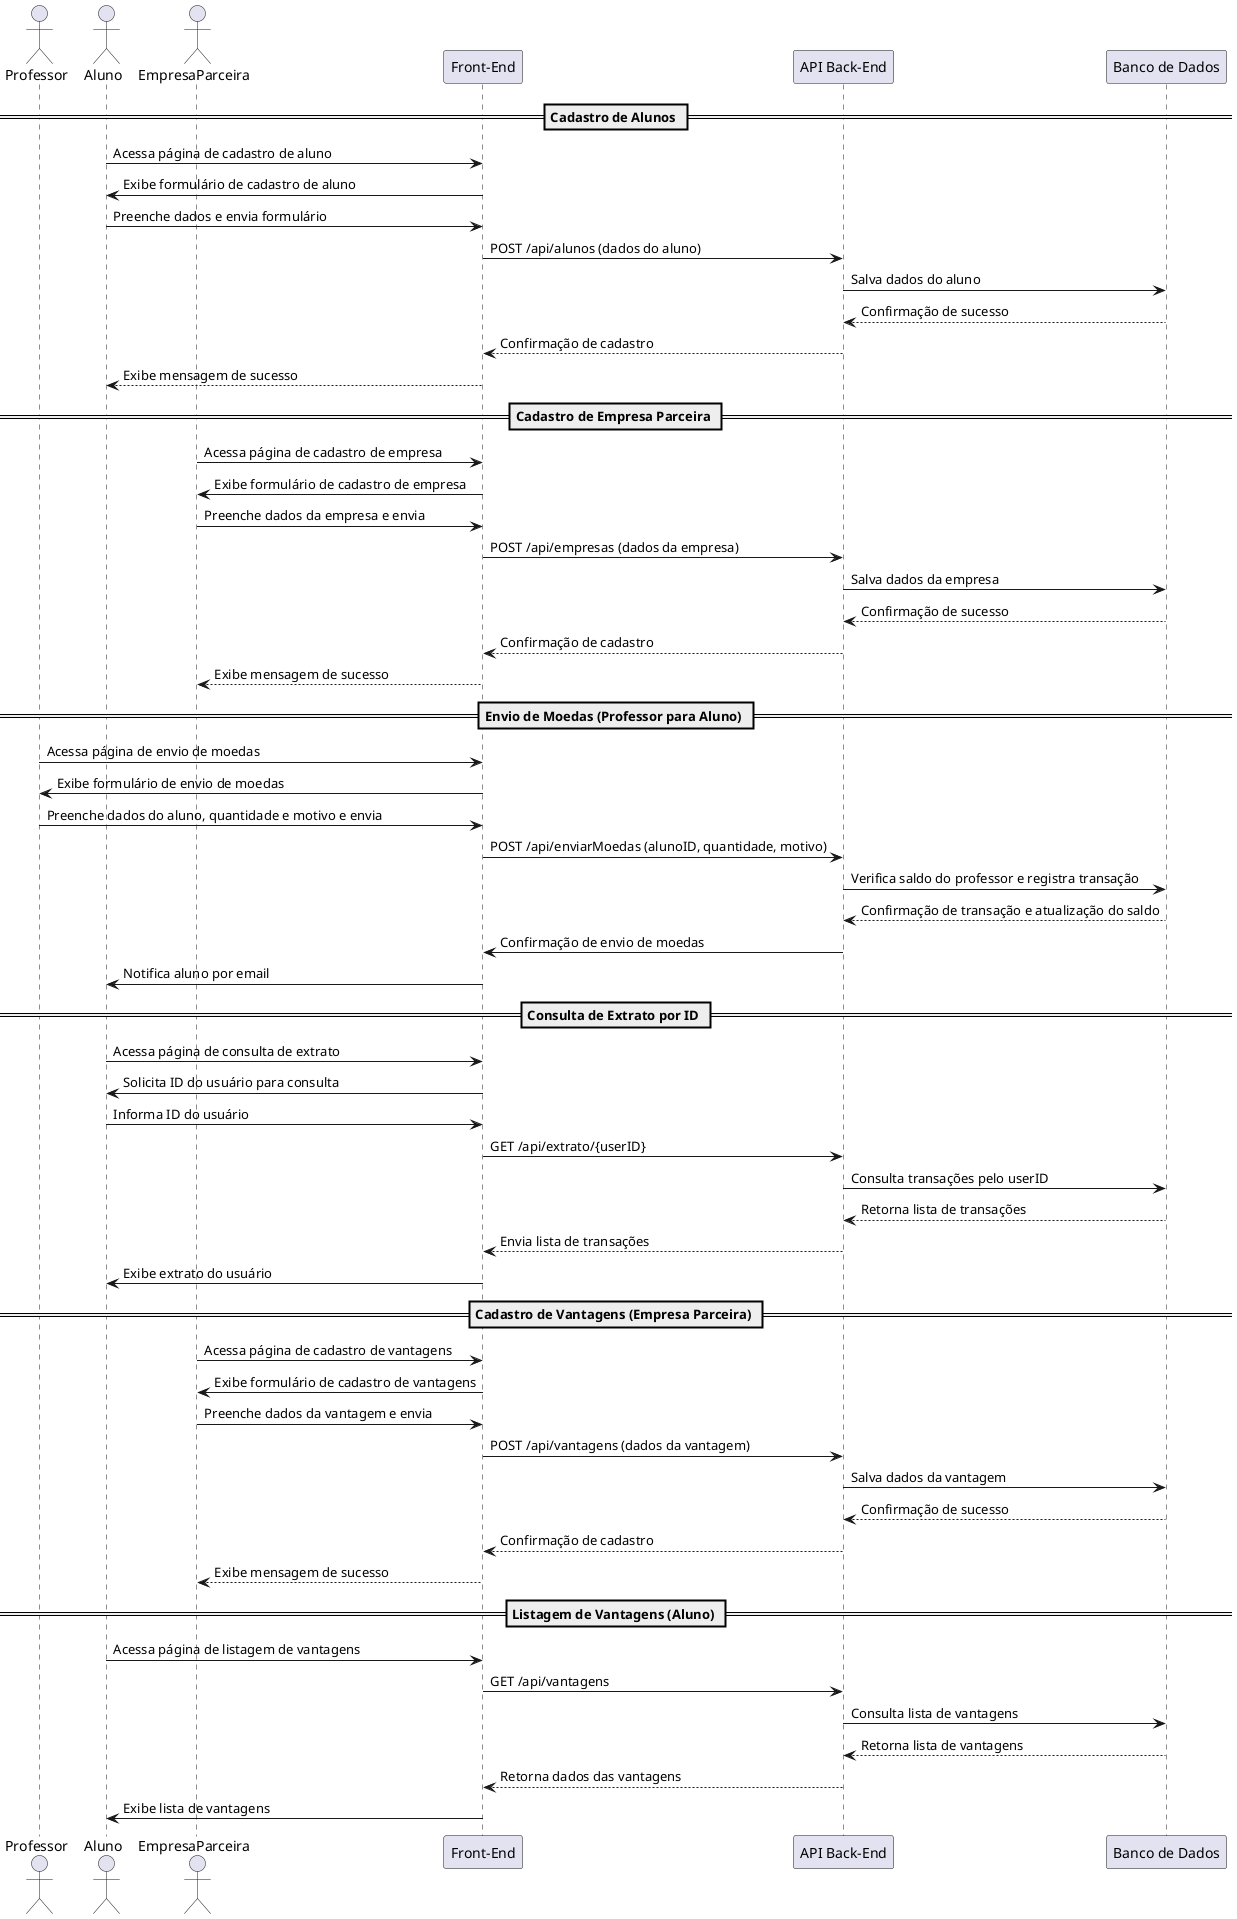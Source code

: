 @startuml
actor Professor as P
actor Aluno as A
actor EmpresaParceira as EP
participant "Front-End" as FE
participant "API Back-End" as BE
participant "Banco de Dados" as DB

== Cadastro de Alunos ==
A -> FE: Acessa página de cadastro de aluno
FE -> A: Exibe formulário de cadastro de aluno
A -> FE: Preenche dados e envia formulário
FE -> BE: POST /api/alunos (dados do aluno)
BE -> DB: Salva dados do aluno
DB --> BE: Confirmação de sucesso
BE --> FE: Confirmação de cadastro
FE --> A: Exibe mensagem de sucesso

== Cadastro de Empresa Parceira ==
EP -> FE: Acessa página de cadastro de empresa
FE -> EP: Exibe formulário de cadastro de empresa
EP -> FE: Preenche dados da empresa e envia
FE -> BE: POST /api/empresas (dados da empresa)
BE -> DB: Salva dados da empresa
DB --> BE: Confirmação de sucesso
BE --> FE: Confirmação de cadastro
FE --> EP: Exibe mensagem de sucesso

== Envio de Moedas (Professor para Aluno) ==
P -> FE: Acessa página de envio de moedas
FE -> P: Exibe formulário de envio de moedas
P -> FE: Preenche dados do aluno, quantidade e motivo e envia
FE -> BE: POST /api/enviarMoedas (alunoID, quantidade, motivo)
BE -> DB: Verifica saldo do professor e registra transação
DB --> BE: Confirmação de transação e atualização do saldo
BE -> FE: Confirmação de envio de moedas
FE -> A: Notifica aluno por email

== Consulta de Extrato por ID ==
A -> FE: Acessa página de consulta de extrato
FE -> A: Solicita ID do usuário para consulta
A -> FE: Informa ID do usuário
FE -> BE: GET /api/extrato/{userID}
BE -> DB: Consulta transações pelo userID
DB --> BE: Retorna lista de transações
BE --> FE: Envia lista de transações
FE -> A: Exibe extrato do usuário

== Cadastro de Vantagens (Empresa Parceira) ==
EP -> FE: Acessa página de cadastro de vantagens
FE -> EP: Exibe formulário de cadastro de vantagens
EP -> FE: Preenche dados da vantagem e envia
FE -> BE: POST /api/vantagens (dados da vantagem)
BE -> DB: Salva dados da vantagem
DB --> BE: Confirmação de sucesso
BE --> FE: Confirmação de cadastro
FE --> EP: Exibe mensagem de sucesso

== Listagem de Vantagens (Aluno) ==
A -> FE: Acessa página de listagem de vantagens
FE -> BE: GET /api/vantagens
BE -> DB: Consulta lista de vantagens
DB --> BE: Retorna lista de vantagens
BE --> FE: Retorna dados das vantagens
FE -> A: Exibe lista de vantagens

@enduml
